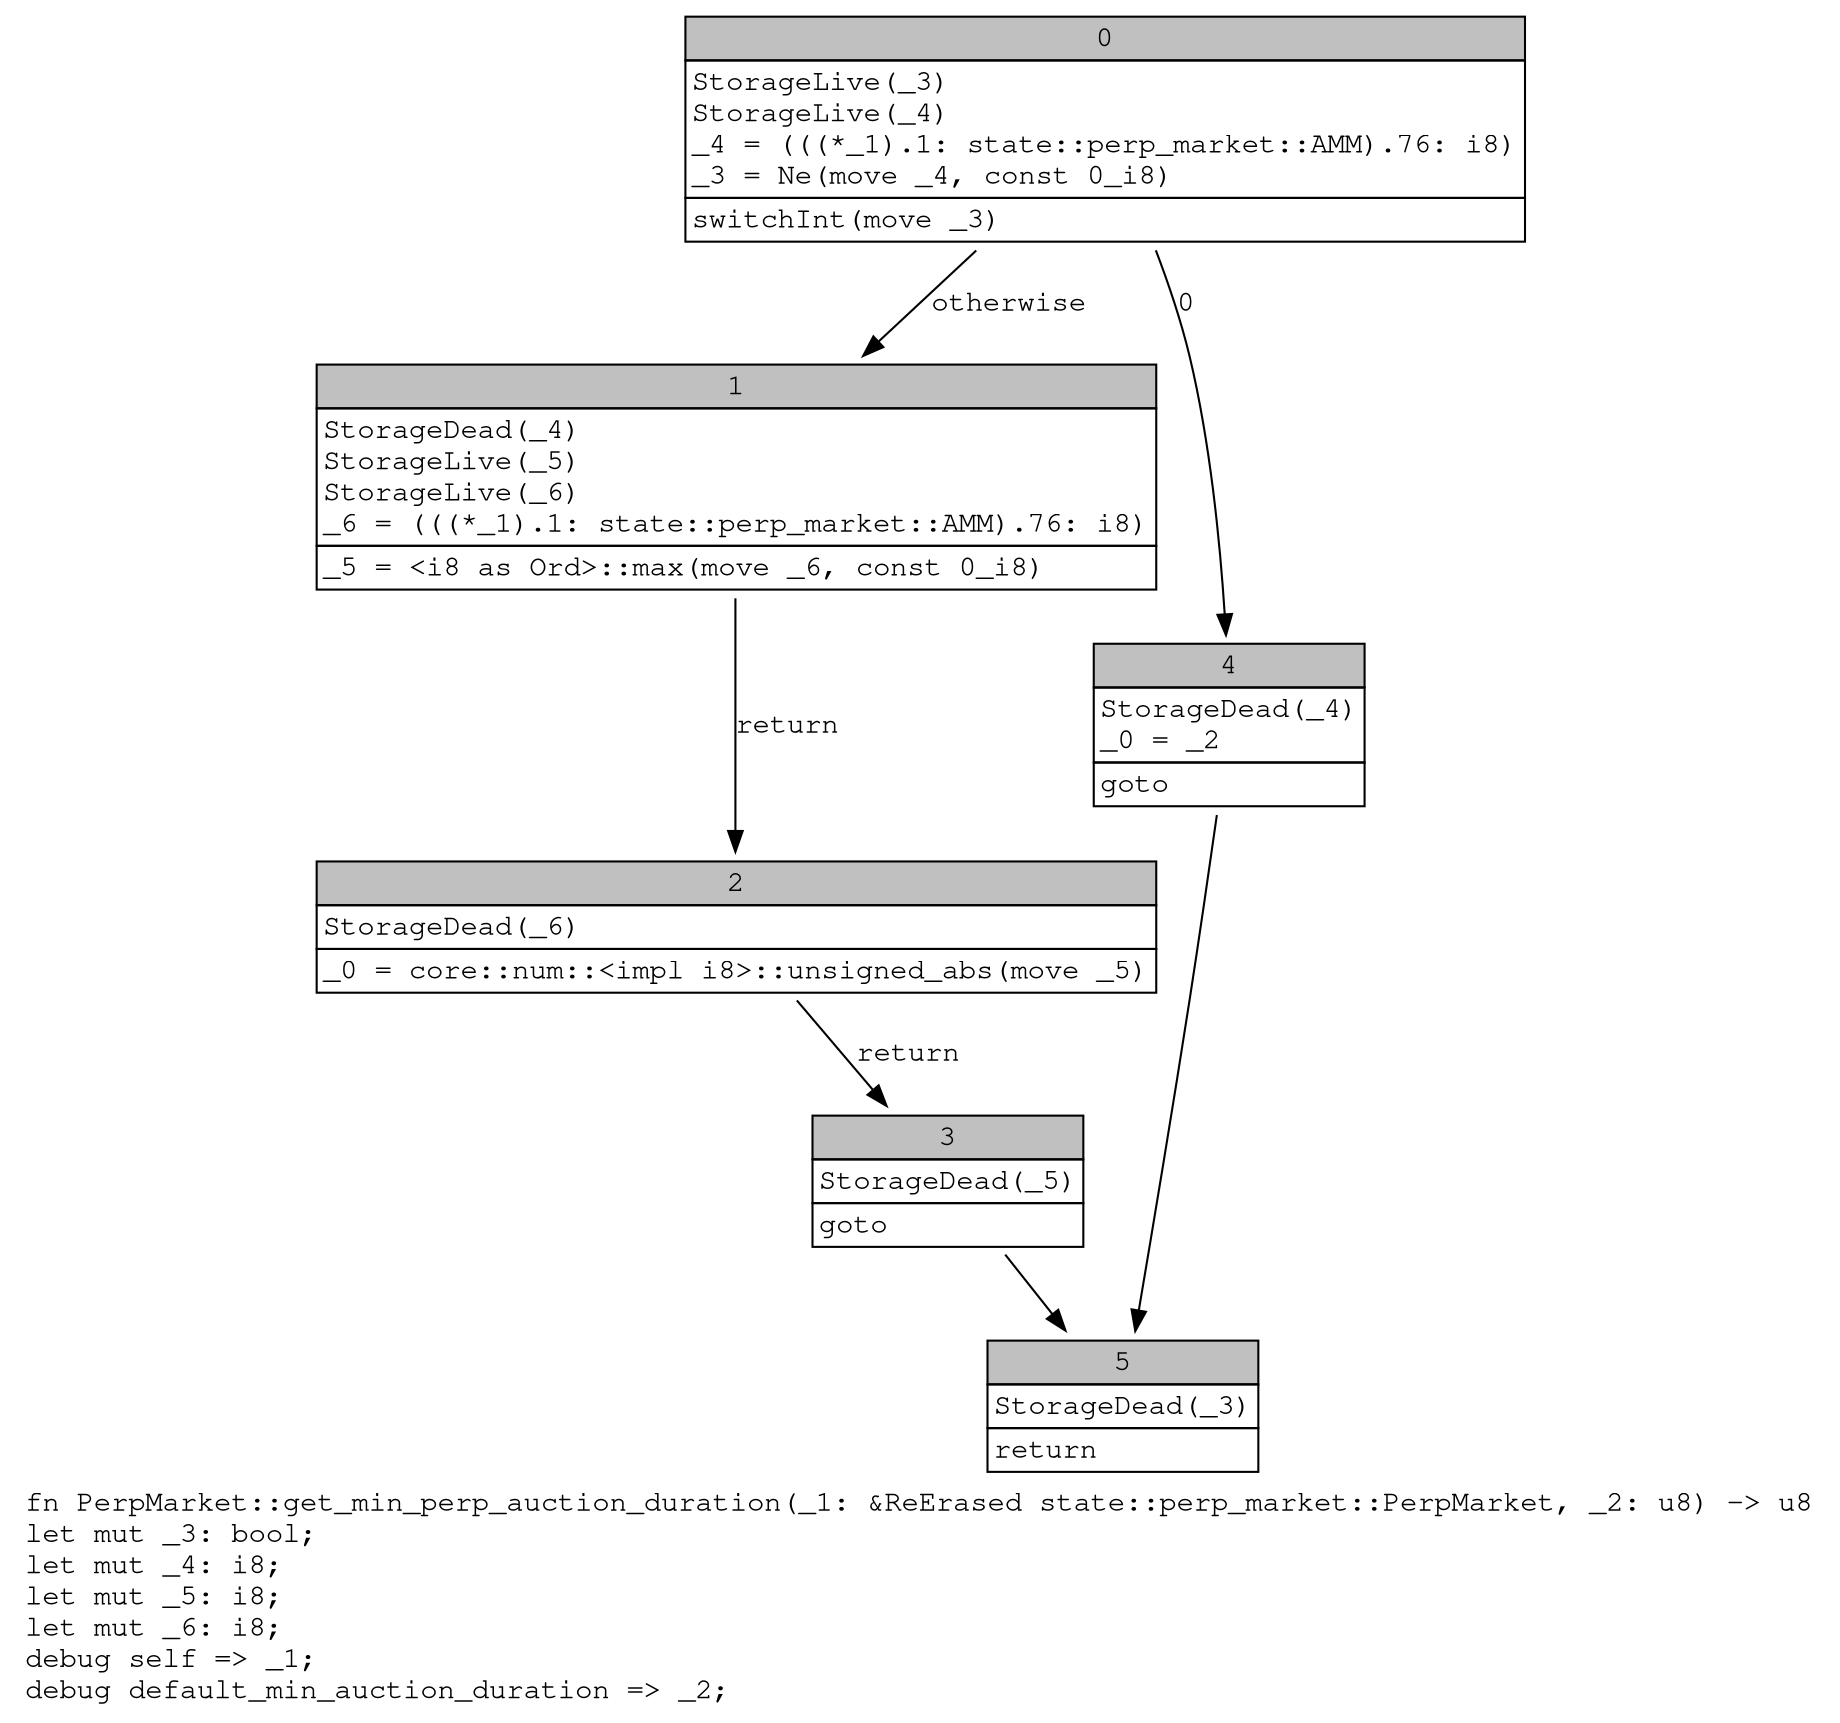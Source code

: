 digraph Mir_0_3810 {
    graph [fontname="Courier, monospace"];
    node [fontname="Courier, monospace"];
    edge [fontname="Courier, monospace"];
    label=<fn PerpMarket::get_min_perp_auction_duration(_1: &amp;ReErased state::perp_market::PerpMarket, _2: u8) -&gt; u8<br align="left"/>let mut _3: bool;<br align="left"/>let mut _4: i8;<br align="left"/>let mut _5: i8;<br align="left"/>let mut _6: i8;<br align="left"/>debug self =&gt; _1;<br align="left"/>debug default_min_auction_duration =&gt; _2;<br align="left"/>>;
    bb0__0_3810 [shape="none", label=<<table border="0" cellborder="1" cellspacing="0"><tr><td bgcolor="gray" align="center" colspan="1">0</td></tr><tr><td align="left" balign="left">StorageLive(_3)<br/>StorageLive(_4)<br/>_4 = (((*_1).1: state::perp_market::AMM).76: i8)<br/>_3 = Ne(move _4, const 0_i8)<br/></td></tr><tr><td align="left">switchInt(move _3)</td></tr></table>>];
    bb1__0_3810 [shape="none", label=<<table border="0" cellborder="1" cellspacing="0"><tr><td bgcolor="gray" align="center" colspan="1">1</td></tr><tr><td align="left" balign="left">StorageDead(_4)<br/>StorageLive(_5)<br/>StorageLive(_6)<br/>_6 = (((*_1).1: state::perp_market::AMM).76: i8)<br/></td></tr><tr><td align="left">_5 = &lt;i8 as Ord&gt;::max(move _6, const 0_i8)</td></tr></table>>];
    bb2__0_3810 [shape="none", label=<<table border="0" cellborder="1" cellspacing="0"><tr><td bgcolor="gray" align="center" colspan="1">2</td></tr><tr><td align="left" balign="left">StorageDead(_6)<br/></td></tr><tr><td align="left">_0 = core::num::&lt;impl i8&gt;::unsigned_abs(move _5)</td></tr></table>>];
    bb3__0_3810 [shape="none", label=<<table border="0" cellborder="1" cellspacing="0"><tr><td bgcolor="gray" align="center" colspan="1">3</td></tr><tr><td align="left" balign="left">StorageDead(_5)<br/></td></tr><tr><td align="left">goto</td></tr></table>>];
    bb4__0_3810 [shape="none", label=<<table border="0" cellborder="1" cellspacing="0"><tr><td bgcolor="gray" align="center" colspan="1">4</td></tr><tr><td align="left" balign="left">StorageDead(_4)<br/>_0 = _2<br/></td></tr><tr><td align="left">goto</td></tr></table>>];
    bb5__0_3810 [shape="none", label=<<table border="0" cellborder="1" cellspacing="0"><tr><td bgcolor="gray" align="center" colspan="1">5</td></tr><tr><td align="left" balign="left">StorageDead(_3)<br/></td></tr><tr><td align="left">return</td></tr></table>>];
    bb0__0_3810 -> bb4__0_3810 [label="0"];
    bb0__0_3810 -> bb1__0_3810 [label="otherwise"];
    bb1__0_3810 -> bb2__0_3810 [label="return"];
    bb2__0_3810 -> bb3__0_3810 [label="return"];
    bb3__0_3810 -> bb5__0_3810 [label=""];
    bb4__0_3810 -> bb5__0_3810 [label=""];
}
